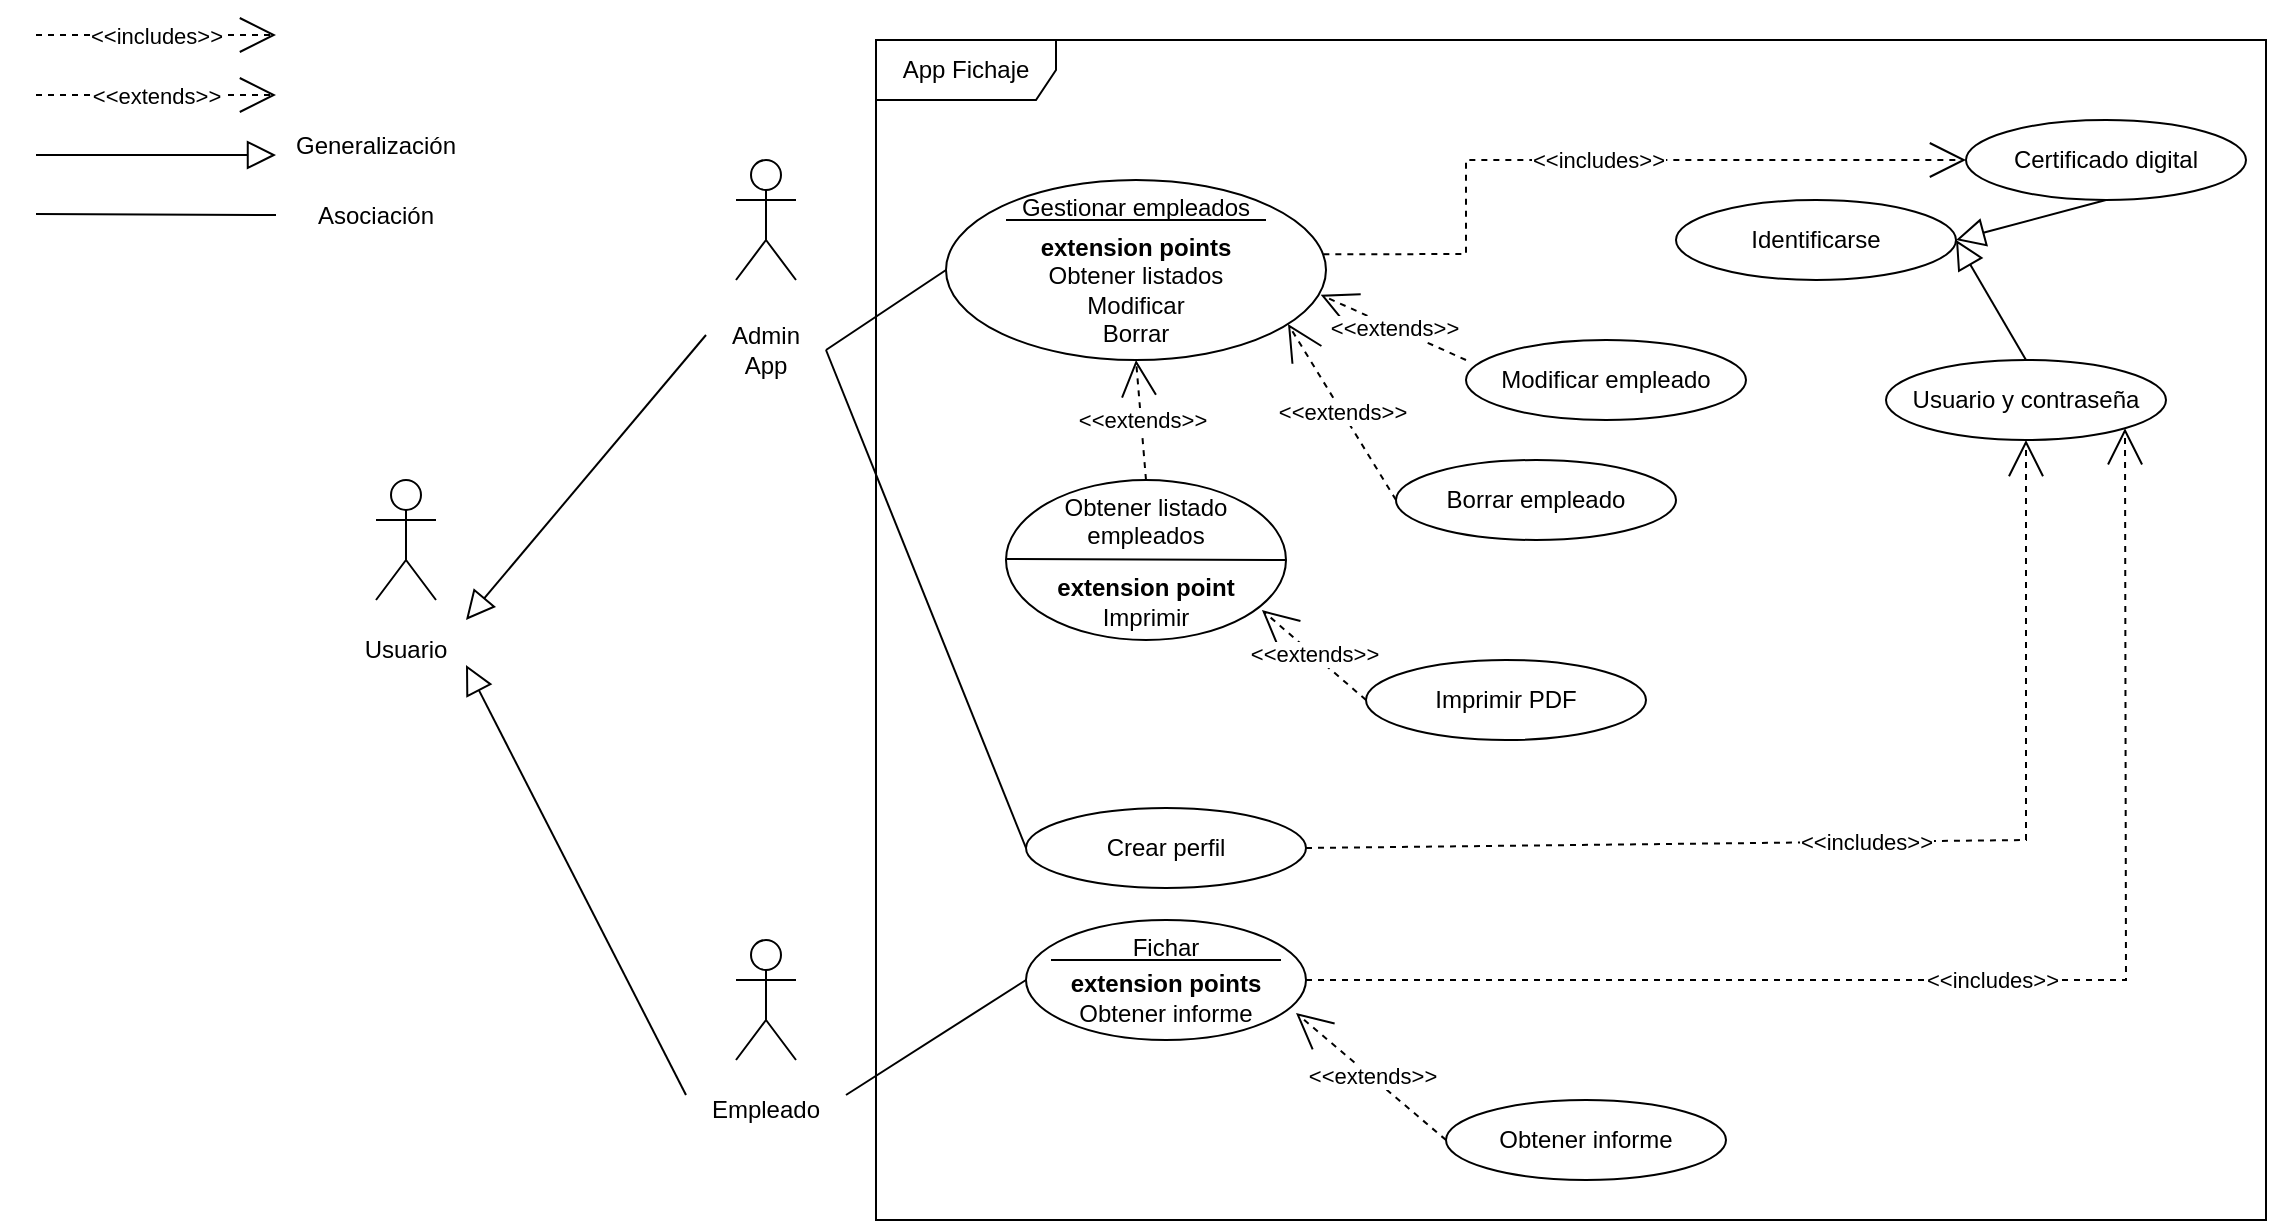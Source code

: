 <mxfile version="21.2.9" type="github">
  <diagram name="Page-1" id="pTc8qVfQxKfmeEwoTJtu">
    <mxGraphModel dx="1434" dy="769" grid="1" gridSize="10" guides="1" tooltips="1" connect="1" arrows="1" fold="1" page="1" pageScale="1" pageWidth="1169" pageHeight="827" math="0" shadow="0">
      <root>
        <mxCell id="0" />
        <mxCell id="1" parent="0" />
        <mxCell id="wT2hEgxZ2jl30o9yvn4_-1" value="Actor" style="shape=umlActor;verticalLabelPosition=bottom;verticalAlign=top;html=1;noLabel=1;" parent="1" vertex="1">
          <mxGeometry x="395" y="480" width="30" height="60" as="geometry" />
        </mxCell>
        <mxCell id="wT2hEgxZ2jl30o9yvn4_-12" value="Actor" style="shape=umlActor;verticalLabelPosition=bottom;verticalAlign=top;html=1;movable=1;resizable=1;rotatable=1;deletable=1;editable=1;locked=0;connectable=1;noLabel=1;" parent="1" vertex="1">
          <mxGeometry x="395" y="90" width="30" height="60" as="geometry" />
        </mxCell>
        <mxCell id="wT2hEgxZ2jl30o9yvn4_-14" value="Admin App" style="text;strokeColor=none;align=center;fillColor=none;html=1;verticalAlign=middle;whiteSpace=wrap;rounded=0;" parent="1" vertex="1">
          <mxGeometry x="380" y="170" width="60" height="30" as="geometry" />
        </mxCell>
        <mxCell id="wT2hEgxZ2jl30o9yvn4_-15" value="Empleado" style="text;strokeColor=none;align=center;fillColor=none;html=1;verticalAlign=middle;whiteSpace=wrap;rounded=0;" parent="1" vertex="1">
          <mxGeometry x="370" y="550" width="80" height="30" as="geometry" />
        </mxCell>
        <mxCell id="wT2hEgxZ2jl30o9yvn4_-18" value="Crear perfil" style="ellipse;whiteSpace=wrap;html=1;" parent="1" vertex="1">
          <mxGeometry x="540" y="414" width="140" height="40" as="geometry" />
        </mxCell>
        <mxCell id="wT2hEgxZ2jl30o9yvn4_-19" value="Identificarse" style="ellipse;whiteSpace=wrap;html=1;" parent="1" vertex="1">
          <mxGeometry x="865" y="110" width="140" height="40" as="geometry" />
        </mxCell>
        <mxCell id="wT2hEgxZ2jl30o9yvn4_-20" value="Usuario y contraseña" style="ellipse;whiteSpace=wrap;html=1;" parent="1" vertex="1">
          <mxGeometry x="970" y="190" width="140" height="40" as="geometry" />
        </mxCell>
        <mxCell id="wT2hEgxZ2jl30o9yvn4_-21" value="Certificado digital" style="ellipse;whiteSpace=wrap;html=1;" parent="1" vertex="1">
          <mxGeometry x="1010" y="70" width="140" height="40" as="geometry" />
        </mxCell>
        <mxCell id="wT2hEgxZ2jl30o9yvn4_-22" value="" style="endArrow=block;endFill=0;endSize=12;html=1;rounded=0;entryX=1;entryY=0.5;entryDx=0;entryDy=0;exitX=0.5;exitY=0;exitDx=0;exitDy=0;" parent="1" source="wT2hEgxZ2jl30o9yvn4_-20" target="wT2hEgxZ2jl30o9yvn4_-19" edge="1">
          <mxGeometry width="160" relative="1" as="geometry">
            <mxPoint x="715" y="380" as="sourcePoint" />
            <mxPoint x="875" y="380" as="targetPoint" />
          </mxGeometry>
        </mxCell>
        <mxCell id="wT2hEgxZ2jl30o9yvn4_-23" value="" style="endArrow=block;endFill=0;endSize=12;html=1;rounded=0;entryX=1;entryY=0.5;entryDx=0;entryDy=0;exitX=0.5;exitY=1;exitDx=0;exitDy=0;" parent="1" source="wT2hEgxZ2jl30o9yvn4_-21" target="wT2hEgxZ2jl30o9yvn4_-19" edge="1">
          <mxGeometry width="160" relative="1" as="geometry">
            <mxPoint x="995.278" y="100" as="sourcePoint" />
            <mxPoint x="905" y="210" as="targetPoint" />
          </mxGeometry>
        </mxCell>
        <mxCell id="wT2hEgxZ2jl30o9yvn4_-25" value="App Fichaje" style="shape=umlFrame;whiteSpace=wrap;html=1;pointerEvents=0;width=90;height=30;" parent="1" vertex="1">
          <mxGeometry x="465" y="30" width="695" height="590" as="geometry" />
        </mxCell>
        <mxCell id="wT2hEgxZ2jl30o9yvn4_-26" value="&amp;lt;&amp;lt;includes&amp;gt;&amp;gt;" style="endArrow=open;endSize=16;endFill=0;html=1;rounded=0;entryX=0.5;entryY=1;entryDx=0;entryDy=0;dashed=1;exitX=1;exitY=0.5;exitDx=0;exitDy=0;" parent="1" source="wT2hEgxZ2jl30o9yvn4_-18" target="wT2hEgxZ2jl30o9yvn4_-20" edge="1">
          <mxGeometry width="160" relative="1" as="geometry">
            <mxPoint x="695" y="130" as="sourcePoint" />
            <mxPoint x="805" y="320" as="targetPoint" />
            <Array as="points">
              <mxPoint x="1040" y="430" />
            </Array>
          </mxGeometry>
        </mxCell>
        <mxCell id="wT2hEgxZ2jl30o9yvn4_-34" value="" style="group" parent="1" vertex="1" connectable="0">
          <mxGeometry x="530" y="250" width="140" height="80" as="geometry" />
        </mxCell>
        <mxCell id="wT2hEgxZ2jl30o9yvn4_-27" value="Obtener listado empleados" style="ellipse;whiteSpace=wrap;html=1;verticalAlign=top;" parent="wT2hEgxZ2jl30o9yvn4_-34" vertex="1">
          <mxGeometry width="140" height="80" as="geometry" />
        </mxCell>
        <mxCell id="wT2hEgxZ2jl30o9yvn4_-29" value="&lt;div&gt;&lt;b&gt;extension point&lt;/b&gt;&lt;/div&gt;&lt;div&gt;Imprimir&lt;br&gt;&lt;/div&gt;" style="text;strokeColor=none;align=center;fillColor=none;html=1;verticalAlign=middle;whiteSpace=wrap;rounded=0;" parent="wT2hEgxZ2jl30o9yvn4_-34" vertex="1">
          <mxGeometry x="20" y="46" width="100" height="30" as="geometry" />
        </mxCell>
        <mxCell id="wT2hEgxZ2jl30o9yvn4_-37" value="" style="edgeStyle=none;orthogonalLoop=1;jettySize=auto;html=1;rounded=0;endArrow=none;endFill=0;entryX=1;entryY=0.5;entryDx=0;entryDy=0;" parent="wT2hEgxZ2jl30o9yvn4_-34" target="wT2hEgxZ2jl30o9yvn4_-27" edge="1">
          <mxGeometry width="80" relative="1" as="geometry">
            <mxPoint y="39.5" as="sourcePoint" />
            <mxPoint x="130" y="40" as="targetPoint" />
            <Array as="points" />
          </mxGeometry>
        </mxCell>
        <mxCell id="wT2hEgxZ2jl30o9yvn4_-39" value="&amp;lt;&amp;lt;includes&amp;gt;&amp;gt;" style="endArrow=open;endSize=16;endFill=0;html=1;rounded=0;exitX=0.993;exitY=0.413;exitDx=0;exitDy=0;entryX=0;entryY=0.5;entryDx=0;entryDy=0;dashed=1;exitPerimeter=0;" parent="1" source="wT2hEgxZ2jl30o9yvn4_-72" target="wT2hEgxZ2jl30o9yvn4_-21" edge="1">
          <mxGeometry width="160" relative="1" as="geometry">
            <mxPoint x="740" y="210" as="sourcePoint" />
            <mxPoint x="905" y="170" as="targetPoint" />
            <Array as="points">
              <mxPoint x="760" y="137" />
              <mxPoint x="760" y="90" />
            </Array>
          </mxGeometry>
        </mxCell>
        <mxCell id="wT2hEgxZ2jl30o9yvn4_-40" value="Fichar" style="ellipse;whiteSpace=wrap;html=1;verticalAlign=top;" parent="1" vertex="1">
          <mxGeometry x="540" y="470" width="140" height="60" as="geometry" />
        </mxCell>
        <mxCell id="wT2hEgxZ2jl30o9yvn4_-42" value="&amp;lt;&amp;lt;includes&amp;gt;&amp;gt;" style="endArrow=open;endSize=16;endFill=0;html=1;rounded=0;exitX=1;exitY=0.5;exitDx=0;exitDy=0;dashed=1;entryX=1;entryY=1;entryDx=0;entryDy=0;" parent="1" source="wT2hEgxZ2jl30o9yvn4_-40" target="wT2hEgxZ2jl30o9yvn4_-20" edge="1">
          <mxGeometry width="160" relative="1" as="geometry">
            <mxPoint x="695" y="570" as="sourcePoint" />
            <mxPoint x="805" y="560" as="targetPoint" />
            <Array as="points">
              <mxPoint x="1090" y="500" />
            </Array>
          </mxGeometry>
        </mxCell>
        <mxCell id="wT2hEgxZ2jl30o9yvn4_-49" value="" style="endArrow=none;endFill=0;endSize=12;html=1;rounded=0;entryX=0;entryY=0.5;entryDx=0;entryDy=0;exitX=1;exitY=0.25;exitDx=0;exitDy=0;" parent="1" source="wT2hEgxZ2jl30o9yvn4_-15" target="wT2hEgxZ2jl30o9yvn4_-40" edge="1">
          <mxGeometry width="160" relative="1" as="geometry">
            <mxPoint x="455" y="510" as="sourcePoint" />
            <mxPoint x="565" y="720" as="targetPoint" />
          </mxGeometry>
        </mxCell>
        <mxCell id="wT2hEgxZ2jl30o9yvn4_-52" value="" style="endArrow=none;endFill=0;endSize=12;html=1;rounded=0;entryX=0;entryY=0.5;entryDx=0;entryDy=0;exitX=1;exitY=0.5;exitDx=0;exitDy=0;" parent="1" source="wT2hEgxZ2jl30o9yvn4_-14" target="wT2hEgxZ2jl30o9yvn4_-18" edge="1">
          <mxGeometry width="160" relative="1" as="geometry">
            <mxPoint x="455" y="120" as="sourcePoint" />
            <mxPoint x="805" y="310" as="targetPoint" />
          </mxGeometry>
        </mxCell>
        <mxCell id="wT2hEgxZ2jl30o9yvn4_-54" value="" style="endArrow=none;endFill=0;endSize=12;html=1;rounded=0;entryX=0;entryY=0.5;entryDx=0;entryDy=0;exitX=1;exitY=0.5;exitDx=0;exitDy=0;" parent="1" source="wT2hEgxZ2jl30o9yvn4_-14" target="wT2hEgxZ2jl30o9yvn4_-72" edge="1">
          <mxGeometry width="160" relative="1" as="geometry">
            <mxPoint x="455" y="160" as="sourcePoint" />
            <mxPoint x="600" y="210" as="targetPoint" />
          </mxGeometry>
        </mxCell>
        <mxCell id="wT2hEgxZ2jl30o9yvn4_-55" value="Actor" style="shape=umlActor;verticalLabelPosition=bottom;verticalAlign=top;html=1;movable=1;resizable=1;rotatable=1;deletable=1;editable=1;locked=0;connectable=1;noLabel=1;" parent="1" vertex="1">
          <mxGeometry x="215" y="250" width="30" height="60" as="geometry" />
        </mxCell>
        <mxCell id="wT2hEgxZ2jl30o9yvn4_-56" value="Usuario" style="text;strokeColor=none;align=center;fillColor=none;html=1;verticalAlign=middle;whiteSpace=wrap;rounded=0;" parent="1" vertex="1">
          <mxGeometry x="200" y="320" width="60" height="30" as="geometry" />
        </mxCell>
        <mxCell id="wT2hEgxZ2jl30o9yvn4_-60" value="" style="endArrow=block;endFill=0;endSize=12;html=1;rounded=0;entryX=1;entryY=0;entryDx=0;entryDy=0;exitX=0;exitY=0.25;exitDx=0;exitDy=0;" parent="1" source="wT2hEgxZ2jl30o9yvn4_-14" target="wT2hEgxZ2jl30o9yvn4_-56" edge="1">
          <mxGeometry width="160" relative="1" as="geometry">
            <mxPoint x="385" y="120" as="sourcePoint" />
            <mxPoint x="265" y="270" as="targetPoint" />
          </mxGeometry>
        </mxCell>
        <mxCell id="wT2hEgxZ2jl30o9yvn4_-61" value="" style="endArrow=block;endFill=0;endSize=12;html=1;rounded=0;entryX=1;entryY=0.75;entryDx=0;entryDy=0;exitX=0;exitY=0.25;exitDx=0;exitDy=0;" parent="1" source="wT2hEgxZ2jl30o9yvn4_-15" target="wT2hEgxZ2jl30o9yvn4_-56" edge="1">
          <mxGeometry width="160" relative="1" as="geometry">
            <mxPoint x="385" y="490" as="sourcePoint" />
            <mxPoint x="275" y="280" as="targetPoint" />
          </mxGeometry>
        </mxCell>
        <mxCell id="wT2hEgxZ2jl30o9yvn4_-63" value="&amp;lt;&amp;lt;includes&amp;gt;&amp;gt;" style="endArrow=open;endSize=16;endFill=0;html=1;rounded=0;dashed=1;" parent="1" edge="1">
          <mxGeometry width="160" relative="1" as="geometry">
            <mxPoint x="45" y="27.5" as="sourcePoint" />
            <mxPoint x="165" y="27.5" as="targetPoint" />
            <Array as="points" />
          </mxGeometry>
        </mxCell>
        <mxCell id="wT2hEgxZ2jl30o9yvn4_-64" value="&amp;lt;&amp;lt;extends&amp;gt;&amp;gt;" style="endArrow=open;endSize=16;endFill=0;html=1;rounded=0;dashed=1;" parent="1" edge="1">
          <mxGeometry width="160" relative="1" as="geometry">
            <mxPoint x="45" y="57.5" as="sourcePoint" />
            <mxPoint x="165" y="57.5" as="targetPoint" />
          </mxGeometry>
        </mxCell>
        <mxCell id="wT2hEgxZ2jl30o9yvn4_-65" value="" style="endArrow=block;endFill=0;endSize=12;html=1;rounded=0;" parent="1" edge="1">
          <mxGeometry width="160" relative="1" as="geometry">
            <mxPoint x="45" y="87.5" as="sourcePoint" />
            <mxPoint x="165" y="87.5" as="targetPoint" />
          </mxGeometry>
        </mxCell>
        <mxCell id="wT2hEgxZ2jl30o9yvn4_-66" value="" style="endArrow=none;endFill=0;endSize=12;html=1;rounded=0;" parent="1" edge="1">
          <mxGeometry width="160" relative="1" as="geometry">
            <mxPoint x="45" y="117" as="sourcePoint" />
            <mxPoint x="165" y="117.5" as="targetPoint" />
          </mxGeometry>
        </mxCell>
        <mxCell id="wT2hEgxZ2jl30o9yvn4_-67" value="Generalización" style="text;strokeColor=none;align=center;fillColor=none;html=1;verticalAlign=middle;whiteSpace=wrap;rounded=0;" parent="1" vertex="1">
          <mxGeometry x="185" y="67.5" width="60" height="30" as="geometry" />
        </mxCell>
        <mxCell id="wT2hEgxZ2jl30o9yvn4_-68" value="Asociación" style="text;strokeColor=none;align=center;fillColor=none;html=1;verticalAlign=middle;whiteSpace=wrap;rounded=0;" parent="1" vertex="1">
          <mxGeometry x="185" y="102.5" width="60" height="30" as="geometry" />
        </mxCell>
        <mxCell id="wT2hEgxZ2jl30o9yvn4_-69" value="&amp;lt;&amp;lt;extends&amp;gt;&amp;gt;" style="endArrow=open;endSize=16;endFill=0;html=1;rounded=0;dashed=1;entryX=0.914;entryY=0.813;entryDx=0;entryDy=0;exitX=0;exitY=0.5;exitDx=0;exitDy=0;entryPerimeter=0;" parent="1" source="wT2hEgxZ2jl30o9yvn4_-70" target="wT2hEgxZ2jl30o9yvn4_-27" edge="1">
          <mxGeometry x="0.0" width="160" relative="1" as="geometry">
            <mxPoint x="780" y="414" as="sourcePoint" />
            <mxPoint x="880" y="434" as="targetPoint" />
            <Array as="points" />
            <mxPoint as="offset" />
          </mxGeometry>
        </mxCell>
        <mxCell id="wT2hEgxZ2jl30o9yvn4_-70" value="Imprimir PDF" style="ellipse;whiteSpace=wrap;html=1;" parent="1" vertex="1">
          <mxGeometry x="710" y="340" width="140" height="40" as="geometry" />
        </mxCell>
        <mxCell id="wT2hEgxZ2jl30o9yvn4_-71" value="" style="group;labelPosition=center;verticalLabelPosition=middle;align=center;verticalAlign=top;" parent="1" vertex="1" connectable="0">
          <mxGeometry x="550" y="100" width="140" height="90" as="geometry" />
        </mxCell>
        <mxCell id="wT2hEgxZ2jl30o9yvn4_-72" value="Gestionar empleados" style="ellipse;whiteSpace=wrap;html=1;verticalAlign=top;" parent="wT2hEgxZ2jl30o9yvn4_-71" vertex="1">
          <mxGeometry x="-50" width="190" height="90" as="geometry" />
        </mxCell>
        <mxCell id="wT2hEgxZ2jl30o9yvn4_-73" value="&lt;div&gt;&lt;b&gt;extension points&lt;/b&gt;&lt;/div&gt;&lt;div&gt;Obtener listados&lt;br&gt;&lt;/div&gt;&lt;div&gt;Modificar&lt;/div&gt;&lt;div&gt;Borrar&lt;br&gt;&lt;/div&gt;" style="text;strokeColor=none;align=center;fillColor=none;html=1;verticalAlign=middle;whiteSpace=wrap;rounded=0;" parent="wT2hEgxZ2jl30o9yvn4_-71" vertex="1">
          <mxGeometry x="-20" y="40" width="130" height="30" as="geometry" />
        </mxCell>
        <mxCell id="wT2hEgxZ2jl30o9yvn4_-74" value="" style="edgeStyle=none;orthogonalLoop=1;jettySize=auto;html=1;rounded=0;endArrow=none;endFill=0;" parent="wT2hEgxZ2jl30o9yvn4_-71" edge="1">
          <mxGeometry width="80" relative="1" as="geometry">
            <mxPoint x="-20" y="20" as="sourcePoint" />
            <mxPoint x="110" y="20" as="targetPoint" />
            <Array as="points" />
          </mxGeometry>
        </mxCell>
        <mxCell id="wT2hEgxZ2jl30o9yvn4_-75" value="&amp;lt;&amp;lt;extends&amp;gt;&amp;gt;" style="endArrow=open;endSize=16;endFill=0;html=1;rounded=0;dashed=1;entryX=0.986;entryY=0.638;entryDx=0;entryDy=0;exitX=0;exitY=0.25;exitDx=0;exitDy=0;entryPerimeter=0;exitPerimeter=0;" parent="1" source="wT2hEgxZ2jl30o9yvn4_-76" target="wT2hEgxZ2jl30o9yvn4_-72" edge="1">
          <mxGeometry x="0.0" width="160" relative="1" as="geometry">
            <mxPoint x="860" y="330" as="sourcePoint" />
            <mxPoint x="650" y="276" as="targetPoint" />
            <Array as="points" />
            <mxPoint as="offset" />
          </mxGeometry>
        </mxCell>
        <mxCell id="wT2hEgxZ2jl30o9yvn4_-76" value="Modificar empleado" style="ellipse;whiteSpace=wrap;html=1;" parent="1" vertex="1">
          <mxGeometry x="760" y="180" width="140" height="40" as="geometry" />
        </mxCell>
        <mxCell id="wT2hEgxZ2jl30o9yvn4_-77" value="&amp;lt;&amp;lt;extends&amp;gt;&amp;gt;" style="endArrow=open;endSize=16;endFill=0;html=1;rounded=0;dashed=1;entryX=0.9;entryY=0.8;entryDx=0;entryDy=0;exitX=0;exitY=0.5;exitDx=0;exitDy=0;entryPerimeter=0;" parent="1" source="7L0a7-6A81y4flegqMIZ-1" target="wT2hEgxZ2jl30o9yvn4_-72" edge="1">
          <mxGeometry x="0.0" width="160" relative="1" as="geometry">
            <mxPoint x="770.98" y="304" as="sourcePoint" />
            <mxPoint x="640" y="280" as="targetPoint" />
            <Array as="points" />
            <mxPoint as="offset" />
          </mxGeometry>
        </mxCell>
        <mxCell id="wT2hEgxZ2jl30o9yvn4_-88" value="Obtener informe" style="ellipse;whiteSpace=wrap;html=1;" parent="1" vertex="1">
          <mxGeometry x="750" y="560" width="140" height="40" as="geometry" />
        </mxCell>
        <mxCell id="EGmICfP2dhzSAQ1n8TOm-4" value="&amp;lt;&amp;lt;extends&amp;gt;&amp;gt;" style="endArrow=open;endSize=16;endFill=0;html=1;rounded=0;dashed=1;entryX=0.5;entryY=1;entryDx=0;entryDy=0;exitX=0.5;exitY=0;exitDx=0;exitDy=0;" parent="1" source="wT2hEgxZ2jl30o9yvn4_-27" target="wT2hEgxZ2jl30o9yvn4_-72" edge="1">
          <mxGeometry x="0.0" width="160" relative="1" as="geometry">
            <mxPoint x="780" y="320" as="sourcePoint" />
            <mxPoint x="730" y="270" as="targetPoint" />
            <Array as="points" />
            <mxPoint as="offset" />
          </mxGeometry>
        </mxCell>
        <mxCell id="EGmICfP2dhzSAQ1n8TOm-7" value="&lt;div&gt;&lt;b&gt;extension points&lt;/b&gt;&lt;/div&gt;&lt;div&gt;Obtener informe&lt;br&gt;&lt;/div&gt;" style="text;strokeColor=none;align=center;fillColor=none;html=1;verticalAlign=middle;whiteSpace=wrap;rounded=0;" parent="1" vertex="1">
          <mxGeometry x="545" y="494" width="130" height="30" as="geometry" />
        </mxCell>
        <mxCell id="EGmICfP2dhzSAQ1n8TOm-8" value="" style="edgeStyle=none;orthogonalLoop=1;jettySize=auto;html=1;rounded=0;endArrow=none;endFill=0;" parent="1" edge="1">
          <mxGeometry width="80" relative="1" as="geometry">
            <mxPoint x="552.5" y="490" as="sourcePoint" />
            <mxPoint x="667.5" y="490" as="targetPoint" />
            <Array as="points" />
          </mxGeometry>
        </mxCell>
        <mxCell id="EGmICfP2dhzSAQ1n8TOm-11" value="&amp;lt;&amp;lt;extends&amp;gt;&amp;gt;" style="endArrow=open;endSize=16;endFill=0;html=1;rounded=0;dashed=1;entryX=1;entryY=0.75;entryDx=0;entryDy=0;exitX=0;exitY=0.5;exitDx=0;exitDy=0;" parent="1" source="wT2hEgxZ2jl30o9yvn4_-88" target="EGmICfP2dhzSAQ1n8TOm-7" edge="1">
          <mxGeometry x="0.0" width="160" relative="1" as="geometry">
            <mxPoint x="830" y="390" as="sourcePoint" />
            <mxPoint x="650" y="424" as="targetPoint" />
            <Array as="points" />
            <mxPoint as="offset" />
          </mxGeometry>
        </mxCell>
        <mxCell id="7L0a7-6A81y4flegqMIZ-1" value="Borrar empleado" style="ellipse;whiteSpace=wrap;html=1;" vertex="1" parent="1">
          <mxGeometry x="725" y="240" width="140" height="40" as="geometry" />
        </mxCell>
      </root>
    </mxGraphModel>
  </diagram>
</mxfile>
